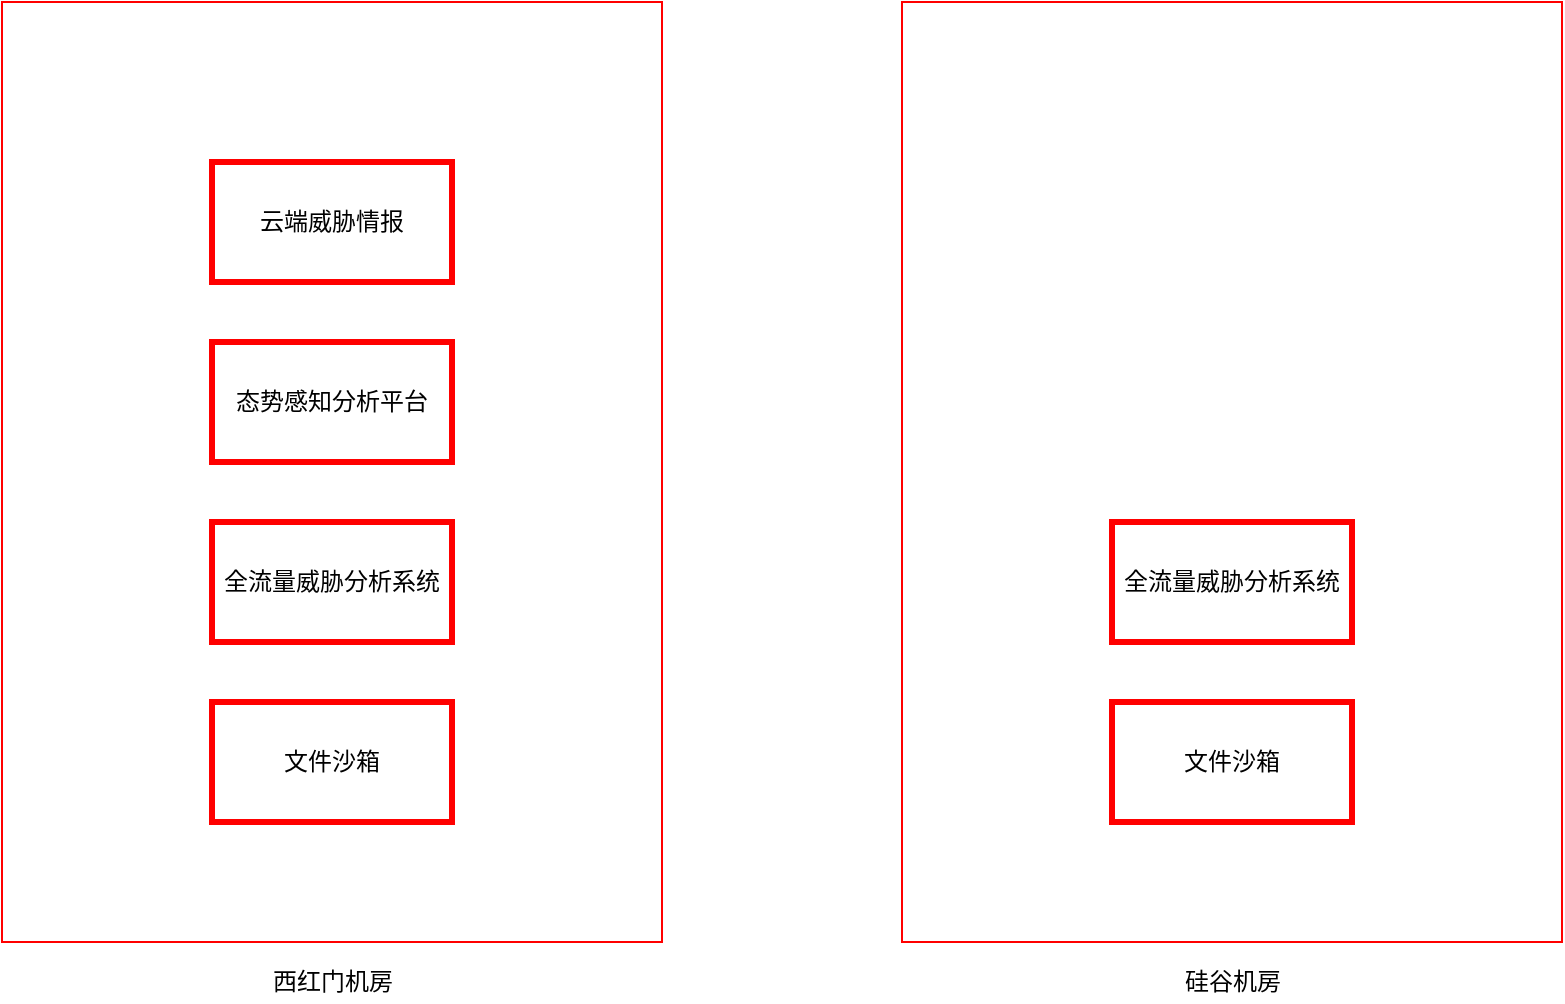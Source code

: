 <mxfile version="17.4.5" type="github">
  <diagram id="plsmVzeE8os-rJMNo7gj" name="Page-1">
    <mxGraphModel dx="1422" dy="794" grid="1" gridSize="10" guides="1" tooltips="1" connect="1" arrows="1" fold="1" page="1" pageScale="1" pageWidth="850" pageHeight="1100" math="0" shadow="0">
      <root>
        <mxCell id="0" />
        <mxCell id="1" parent="0" />
        <mxCell id="Q3qXGQH1NQk1IIvQyVhR-12" value="" style="rounded=0;whiteSpace=wrap;html=1;strokeColor=#FF0000;strokeWidth=1;" vertex="1" parent="1">
          <mxGeometry x="485" y="170" width="330" height="470" as="geometry" />
        </mxCell>
        <mxCell id="Q3qXGQH1NQk1IIvQyVhR-9" value="" style="rounded=0;whiteSpace=wrap;html=1;strokeColor=#FF0000;strokeWidth=1;" vertex="1" parent="1">
          <mxGeometry x="35" y="170" width="330" height="470" as="geometry" />
        </mxCell>
        <mxCell id="Q3qXGQH1NQk1IIvQyVhR-1" value="态势感知分析平台" style="rounded=0;whiteSpace=wrap;html=1;strokeColor=#FF0000;strokeWidth=3;" vertex="1" parent="1">
          <mxGeometry x="140" y="340" width="120" height="60" as="geometry" />
        </mxCell>
        <mxCell id="Q3qXGQH1NQk1IIvQyVhR-2" value="文件沙箱" style="rounded=0;whiteSpace=wrap;html=1;strokeColor=#FF0000;strokeWidth=3;" vertex="1" parent="1">
          <mxGeometry x="140" y="520" width="120" height="60" as="geometry" />
        </mxCell>
        <mxCell id="Q3qXGQH1NQk1IIvQyVhR-3" value="全流量威胁分析系统" style="rounded=0;whiteSpace=wrap;html=1;strokeColor=#FF0000;strokeWidth=3;" vertex="1" parent="1">
          <mxGeometry x="140" y="430" width="120" height="60" as="geometry" />
        </mxCell>
        <mxCell id="Q3qXGQH1NQk1IIvQyVhR-4" value="云端威胁情报" style="rounded=0;whiteSpace=wrap;html=1;strokeColor=#FF0000;strokeWidth=3;" vertex="1" parent="1">
          <mxGeometry x="140" y="250" width="120" height="60" as="geometry" />
        </mxCell>
        <mxCell id="Q3qXGQH1NQk1IIvQyVhR-5" value="文件沙箱" style="rounded=0;whiteSpace=wrap;html=1;strokeColor=#FF0000;strokeWidth=3;" vertex="1" parent="1">
          <mxGeometry x="590" y="520" width="120" height="60" as="geometry" />
        </mxCell>
        <mxCell id="Q3qXGQH1NQk1IIvQyVhR-6" value="全流量威胁分析系统" style="rounded=0;whiteSpace=wrap;html=1;strokeColor=#FF0000;strokeWidth=3;" vertex="1" parent="1">
          <mxGeometry x="590" y="430" width="120" height="60" as="geometry" />
        </mxCell>
        <mxCell id="Q3qXGQH1NQk1IIvQyVhR-10" value="西红门机房" style="text;html=1;align=center;verticalAlign=middle;resizable=0;points=[];autosize=1;strokeColor=none;fillColor=none;" vertex="1" parent="1">
          <mxGeometry x="160" y="650" width="80" height="20" as="geometry" />
        </mxCell>
        <mxCell id="Q3qXGQH1NQk1IIvQyVhR-11" value="硅谷机房" style="text;html=1;align=center;verticalAlign=middle;resizable=0;points=[];autosize=1;strokeColor=none;fillColor=none;" vertex="1" parent="1">
          <mxGeometry x="620" y="650" width="60" height="20" as="geometry" />
        </mxCell>
      </root>
    </mxGraphModel>
  </diagram>
</mxfile>
